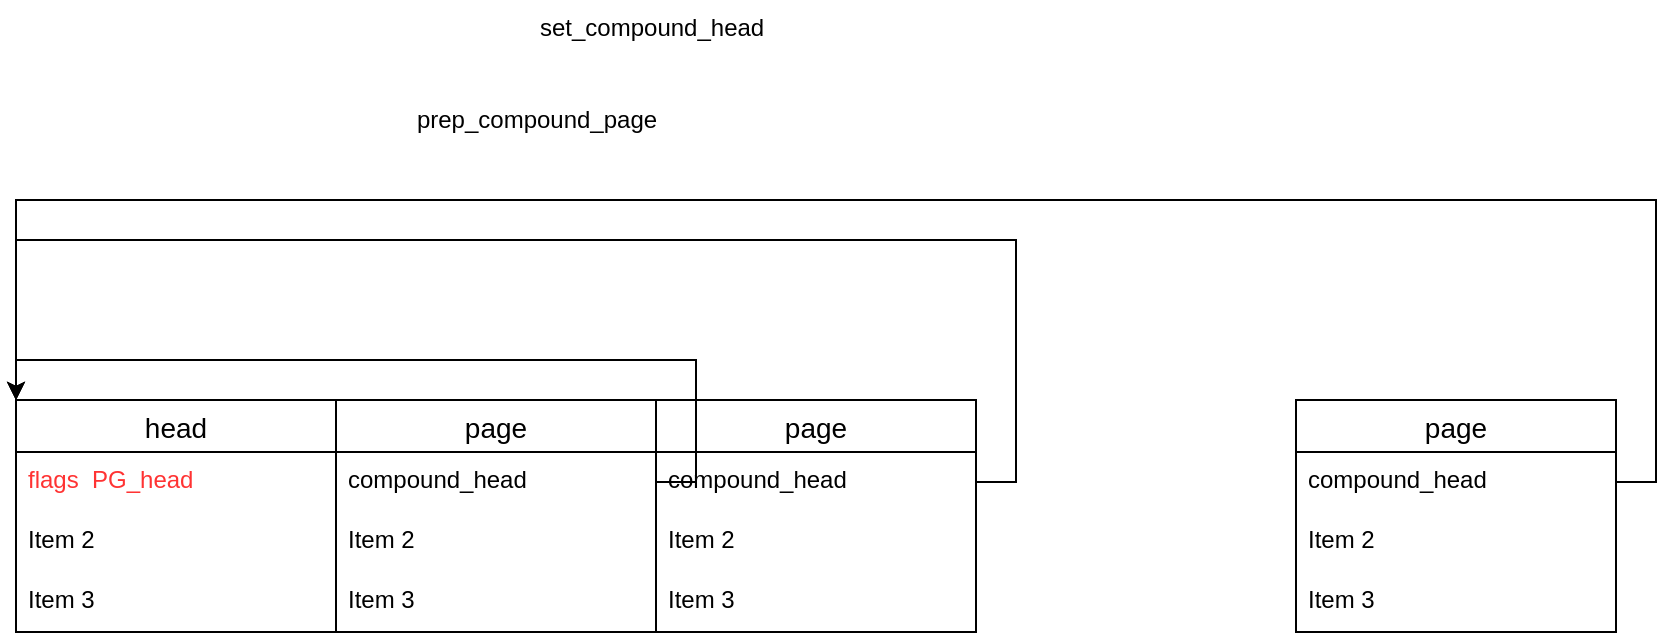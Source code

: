 <mxfile version="14.2.9" type="github">
  <diagram id="Go7IdS2tfrEwD5e2jAIt" name="Page-1">
    <mxGraphModel dx="2062" dy="1114" grid="1" gridSize="10" guides="1" tooltips="1" connect="1" arrows="1" fold="1" page="1" pageScale="1" pageWidth="827" pageHeight="1169" math="0" shadow="0">
      <root>
        <mxCell id="0" />
        <mxCell id="1" parent="0" />
        <mxCell id="x8GM6Wvq4Wci-8PxOIgB-4" value="head" style="swimlane;fontStyle=0;childLayout=stackLayout;horizontal=1;startSize=26;horizontalStack=0;resizeParent=1;resizeParentMax=0;resizeLast=0;collapsible=1;marginBottom=0;align=center;fontSize=14;" vertex="1" parent="1">
          <mxGeometry x="160" y="680" width="160" height="116" as="geometry" />
        </mxCell>
        <mxCell id="x8GM6Wvq4Wci-8PxOIgB-5" value="flags  PG_head" style="text;strokeColor=none;fillColor=none;spacingLeft=4;spacingRight=4;overflow=hidden;rotatable=0;points=[[0,0.5],[1,0.5]];portConstraint=eastwest;fontSize=12;fontColor=#FF3333;" vertex="1" parent="x8GM6Wvq4Wci-8PxOIgB-4">
          <mxGeometry y="26" width="160" height="30" as="geometry" />
        </mxCell>
        <mxCell id="x8GM6Wvq4Wci-8PxOIgB-6" value="Item 2" style="text;strokeColor=none;fillColor=none;spacingLeft=4;spacingRight=4;overflow=hidden;rotatable=0;points=[[0,0.5],[1,0.5]];portConstraint=eastwest;fontSize=12;" vertex="1" parent="x8GM6Wvq4Wci-8PxOIgB-4">
          <mxGeometry y="56" width="160" height="30" as="geometry" />
        </mxCell>
        <mxCell id="x8GM6Wvq4Wci-8PxOIgB-7" value="Item 3" style="text;strokeColor=none;fillColor=none;spacingLeft=4;spacingRight=4;overflow=hidden;rotatable=0;points=[[0,0.5],[1,0.5]];portConstraint=eastwest;fontSize=12;" vertex="1" parent="x8GM6Wvq4Wci-8PxOIgB-4">
          <mxGeometry y="86" width="160" height="30" as="geometry" />
        </mxCell>
        <mxCell id="x8GM6Wvq4Wci-8PxOIgB-8" value="page" style="swimlane;fontStyle=0;childLayout=stackLayout;horizontal=1;startSize=26;horizontalStack=0;resizeParent=1;resizeParentMax=0;resizeLast=0;collapsible=1;marginBottom=0;align=center;fontSize=14;" vertex="1" parent="1">
          <mxGeometry x="320" y="680" width="160" height="116" as="geometry" />
        </mxCell>
        <mxCell id="x8GM6Wvq4Wci-8PxOIgB-9" value="compound_head" style="text;strokeColor=none;fillColor=none;spacingLeft=4;spacingRight=4;overflow=hidden;rotatable=0;points=[[0,0.5],[1,0.5]];portConstraint=eastwest;fontSize=12;" vertex="1" parent="x8GM6Wvq4Wci-8PxOIgB-8">
          <mxGeometry y="26" width="160" height="30" as="geometry" />
        </mxCell>
        <mxCell id="x8GM6Wvq4Wci-8PxOIgB-10" value="Item 2" style="text;strokeColor=none;fillColor=none;spacingLeft=4;spacingRight=4;overflow=hidden;rotatable=0;points=[[0,0.5],[1,0.5]];portConstraint=eastwest;fontSize=12;" vertex="1" parent="x8GM6Wvq4Wci-8PxOIgB-8">
          <mxGeometry y="56" width="160" height="30" as="geometry" />
        </mxCell>
        <mxCell id="x8GM6Wvq4Wci-8PxOIgB-11" value="Item 3" style="text;strokeColor=none;fillColor=none;spacingLeft=4;spacingRight=4;overflow=hidden;rotatable=0;points=[[0,0.5],[1,0.5]];portConstraint=eastwest;fontSize=12;" vertex="1" parent="x8GM6Wvq4Wci-8PxOIgB-8">
          <mxGeometry y="86" width="160" height="30" as="geometry" />
        </mxCell>
        <mxCell id="x8GM6Wvq4Wci-8PxOIgB-13" value="page" style="swimlane;fontStyle=0;childLayout=stackLayout;horizontal=1;startSize=26;horizontalStack=0;resizeParent=1;resizeParentMax=0;resizeLast=0;collapsible=1;marginBottom=0;align=center;fontSize=14;" vertex="1" parent="1">
          <mxGeometry x="480" y="680" width="160" height="116" as="geometry" />
        </mxCell>
        <mxCell id="x8GM6Wvq4Wci-8PxOIgB-14" value="compound_head" style="text;strokeColor=none;fillColor=none;spacingLeft=4;spacingRight=4;overflow=hidden;rotatable=0;points=[[0,0.5],[1,0.5]];portConstraint=eastwest;fontSize=12;" vertex="1" parent="x8GM6Wvq4Wci-8PxOIgB-13">
          <mxGeometry y="26" width="160" height="30" as="geometry" />
        </mxCell>
        <mxCell id="x8GM6Wvq4Wci-8PxOIgB-15" value="Item 2" style="text;strokeColor=none;fillColor=none;spacingLeft=4;spacingRight=4;overflow=hidden;rotatable=0;points=[[0,0.5],[1,0.5]];portConstraint=eastwest;fontSize=12;" vertex="1" parent="x8GM6Wvq4Wci-8PxOIgB-13">
          <mxGeometry y="56" width="160" height="30" as="geometry" />
        </mxCell>
        <mxCell id="x8GM6Wvq4Wci-8PxOIgB-16" value="Item 3" style="text;strokeColor=none;fillColor=none;spacingLeft=4;spacingRight=4;overflow=hidden;rotatable=0;points=[[0,0.5],[1,0.5]];portConstraint=eastwest;fontSize=12;" vertex="1" parent="x8GM6Wvq4Wci-8PxOIgB-13">
          <mxGeometry y="86" width="160" height="30" as="geometry" />
        </mxCell>
        <mxCell id="x8GM6Wvq4Wci-8PxOIgB-12" style="edgeStyle=orthogonalEdgeStyle;rounded=0;orthogonalLoop=1;jettySize=auto;html=1;exitX=1;exitY=0.5;exitDx=0;exitDy=0;entryX=0;entryY=0;entryDx=0;entryDy=0;" edge="1" parent="1" source="x8GM6Wvq4Wci-8PxOIgB-9" target="x8GM6Wvq4Wci-8PxOIgB-4">
          <mxGeometry relative="1" as="geometry">
            <Array as="points">
              <mxPoint x="500" y="721" />
              <mxPoint x="500" y="660" />
              <mxPoint x="160" y="660" />
            </Array>
          </mxGeometry>
        </mxCell>
        <mxCell id="x8GM6Wvq4Wci-8PxOIgB-17" style="edgeStyle=orthogonalEdgeStyle;rounded=0;orthogonalLoop=1;jettySize=auto;html=1;exitX=1;exitY=0.5;exitDx=0;exitDy=0;entryX=0;entryY=0;entryDx=0;entryDy=0;" edge="1" parent="1" source="x8GM6Wvq4Wci-8PxOIgB-14" target="x8GM6Wvq4Wci-8PxOIgB-4">
          <mxGeometry relative="1" as="geometry">
            <Array as="points">
              <mxPoint x="660" y="721" />
              <mxPoint x="660" y="600" />
              <mxPoint x="160" y="600" />
            </Array>
          </mxGeometry>
        </mxCell>
        <mxCell id="x8GM6Wvq4Wci-8PxOIgB-18" value="page" style="swimlane;fontStyle=0;childLayout=stackLayout;horizontal=1;startSize=26;horizontalStack=0;resizeParent=1;resizeParentMax=0;resizeLast=0;collapsible=1;marginBottom=0;align=center;fontSize=14;" vertex="1" parent="1">
          <mxGeometry x="800" y="680" width="160" height="116" as="geometry" />
        </mxCell>
        <mxCell id="x8GM6Wvq4Wci-8PxOIgB-19" value="compound_head" style="text;strokeColor=none;fillColor=none;spacingLeft=4;spacingRight=4;overflow=hidden;rotatable=0;points=[[0,0.5],[1,0.5]];portConstraint=eastwest;fontSize=12;" vertex="1" parent="x8GM6Wvq4Wci-8PxOIgB-18">
          <mxGeometry y="26" width="160" height="30" as="geometry" />
        </mxCell>
        <mxCell id="x8GM6Wvq4Wci-8PxOIgB-20" value="Item 2" style="text;strokeColor=none;fillColor=none;spacingLeft=4;spacingRight=4;overflow=hidden;rotatable=0;points=[[0,0.5],[1,0.5]];portConstraint=eastwest;fontSize=12;" vertex="1" parent="x8GM6Wvq4Wci-8PxOIgB-18">
          <mxGeometry y="56" width="160" height="30" as="geometry" />
        </mxCell>
        <mxCell id="x8GM6Wvq4Wci-8PxOIgB-21" value="Item 3" style="text;strokeColor=none;fillColor=none;spacingLeft=4;spacingRight=4;overflow=hidden;rotatable=0;points=[[0,0.5],[1,0.5]];portConstraint=eastwest;fontSize=12;" vertex="1" parent="x8GM6Wvq4Wci-8PxOIgB-18">
          <mxGeometry y="86" width="160" height="30" as="geometry" />
        </mxCell>
        <mxCell id="x8GM6Wvq4Wci-8PxOIgB-22" style="edgeStyle=orthogonalEdgeStyle;rounded=0;orthogonalLoop=1;jettySize=auto;html=1;exitX=1;exitY=0.5;exitDx=0;exitDy=0;entryX=0;entryY=0;entryDx=0;entryDy=0;" edge="1" parent="1" source="x8GM6Wvq4Wci-8PxOIgB-19" target="x8GM6Wvq4Wci-8PxOIgB-4">
          <mxGeometry relative="1" as="geometry">
            <mxPoint x="970" y="590" as="targetPoint" />
            <Array as="points">
              <mxPoint x="980" y="721" />
              <mxPoint x="980" y="580" />
              <mxPoint x="160" y="580" />
            </Array>
          </mxGeometry>
        </mxCell>
        <mxCell id="x8GM6Wvq4Wci-8PxOIgB-23" value="set_compound_head" style="text;whiteSpace=wrap;html=1;" vertex="1" parent="1">
          <mxGeometry x="420" y="480" width="326" height="50" as="geometry" />
        </mxCell>
        <mxCell id="x8GM6Wvq4Wci-8PxOIgB-24" value="prep_compound_page" style="text;html=1;align=center;verticalAlign=middle;resizable=0;points=[];autosize=1;" vertex="1" parent="1">
          <mxGeometry x="350" y="530" width="140" height="20" as="geometry" />
        </mxCell>
      </root>
    </mxGraphModel>
  </diagram>
</mxfile>
